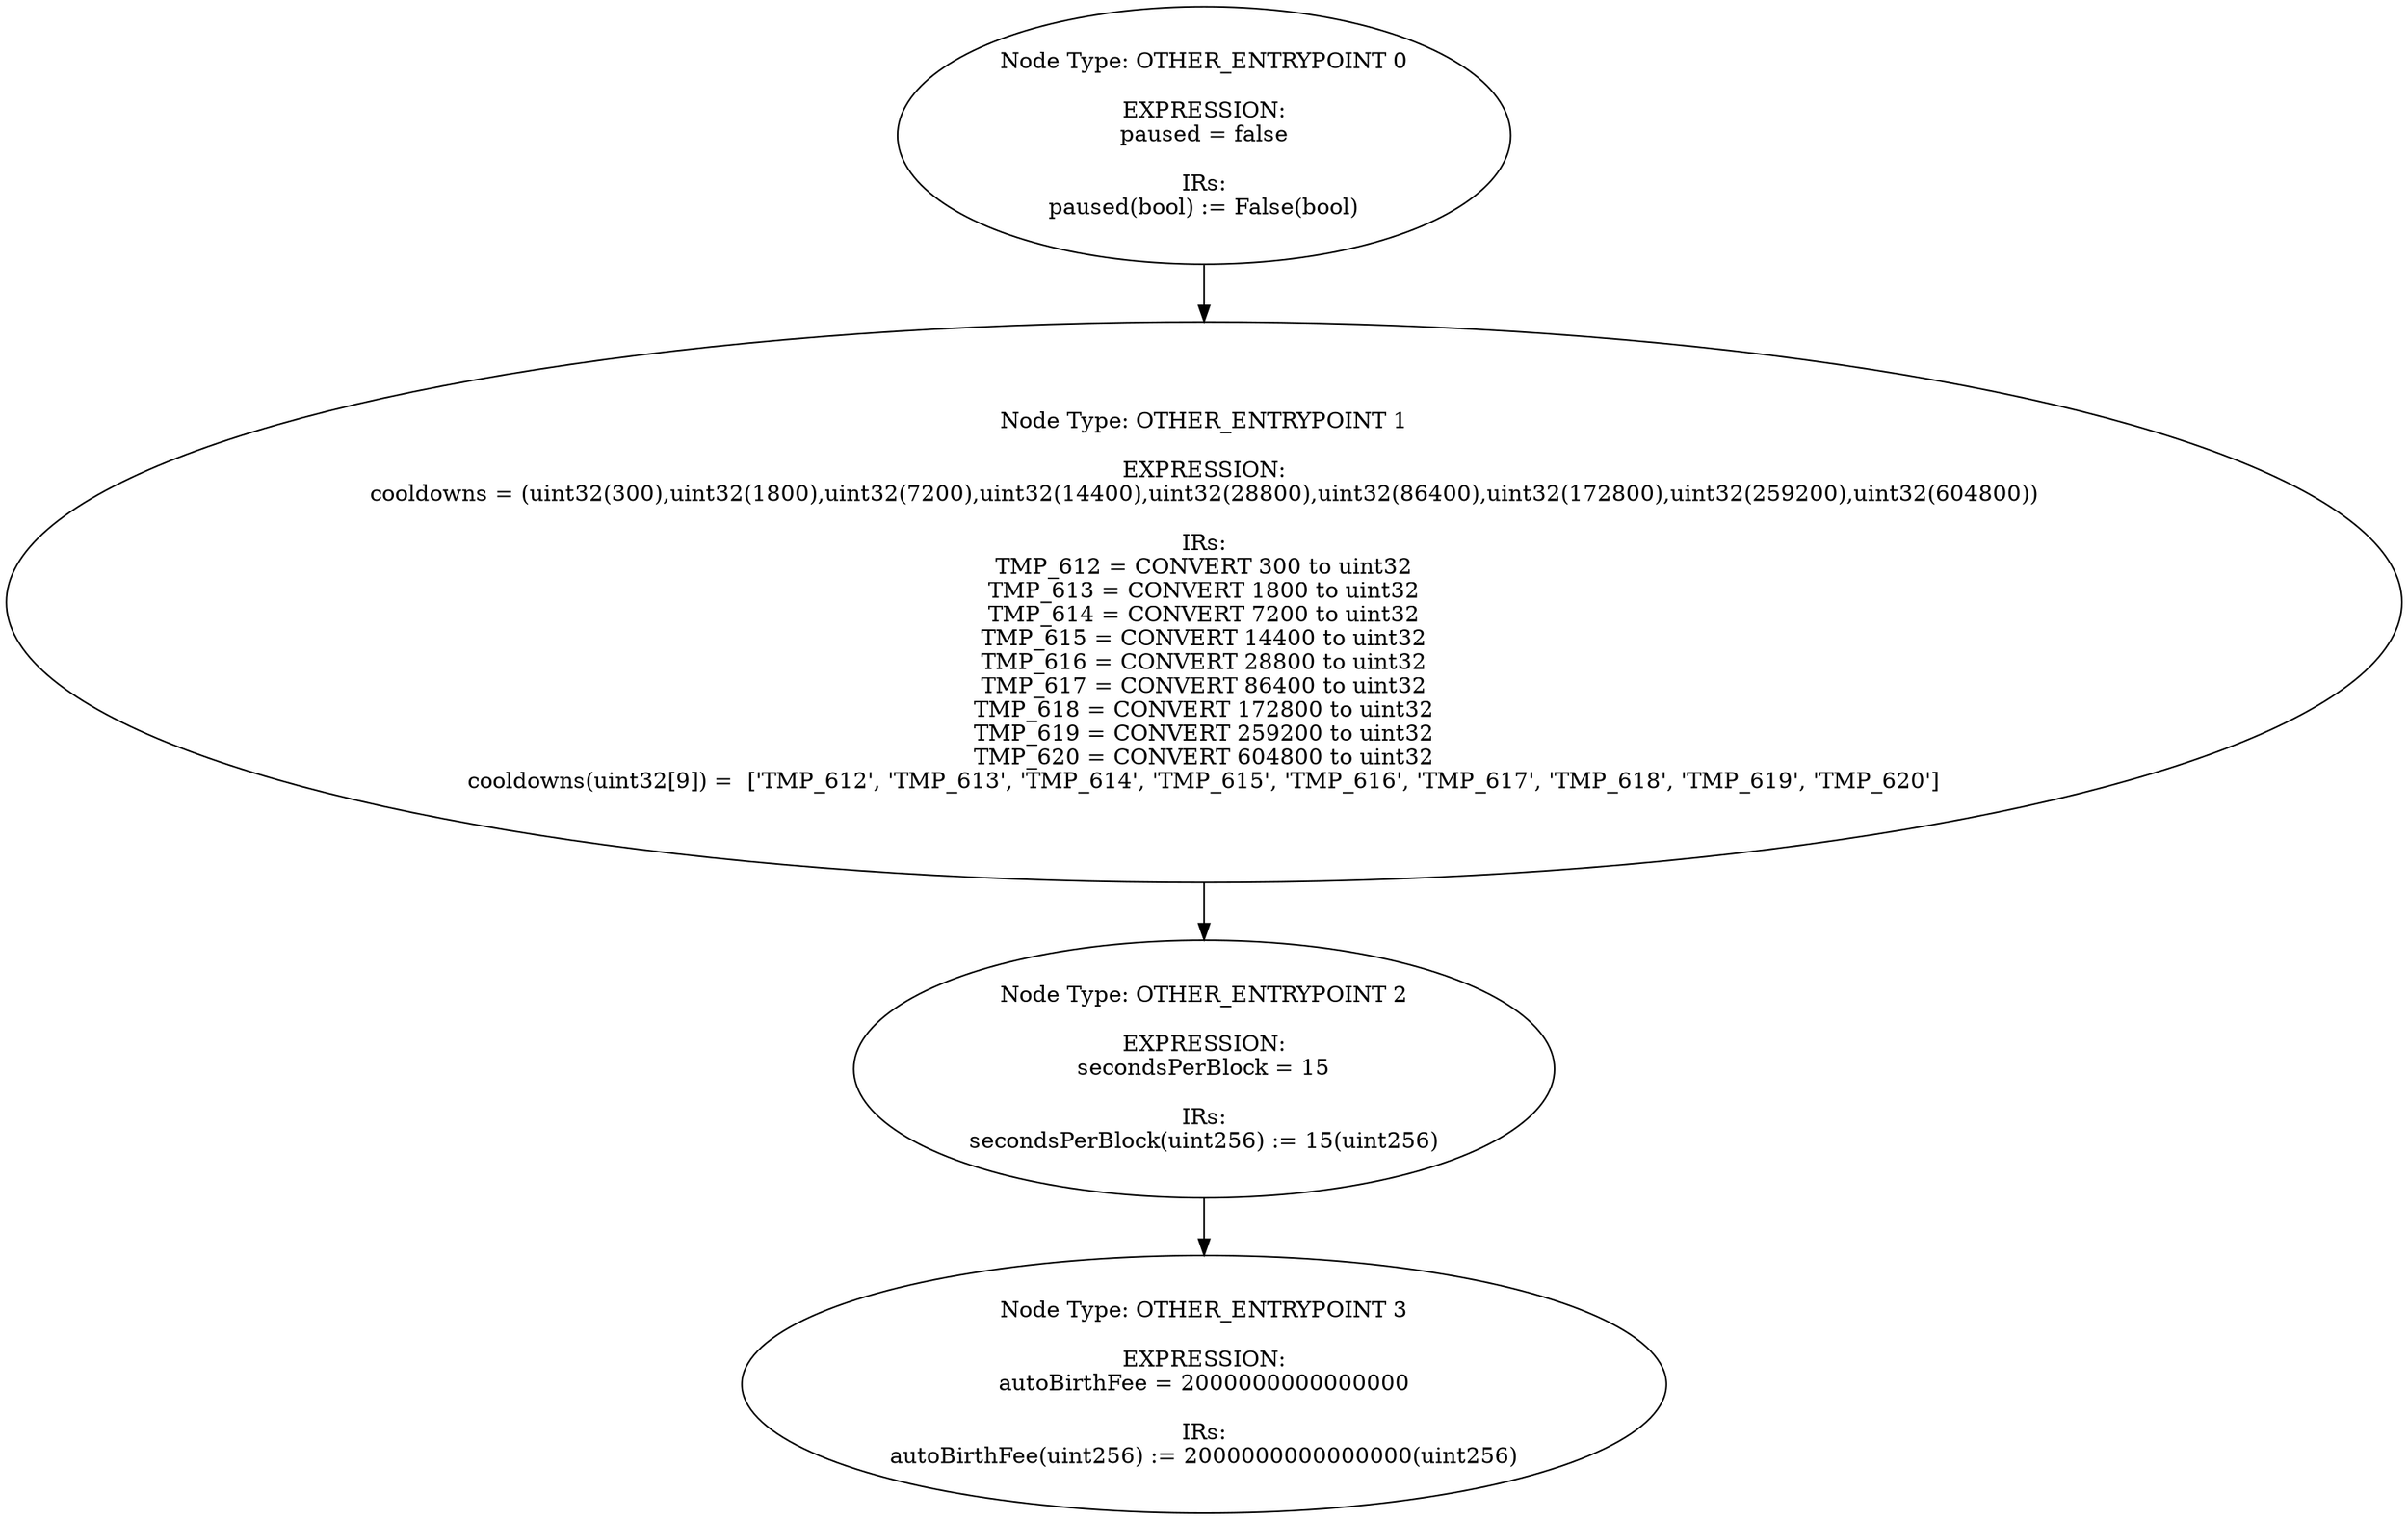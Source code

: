 digraph{
0[label="Node Type: OTHER_ENTRYPOINT 0

EXPRESSION:
paused = false

IRs:
paused(bool) := False(bool)"];
0->1;
1[label="Node Type: OTHER_ENTRYPOINT 1

EXPRESSION:
cooldowns = (uint32(300),uint32(1800),uint32(7200),uint32(14400),uint32(28800),uint32(86400),uint32(172800),uint32(259200),uint32(604800))

IRs:
TMP_612 = CONVERT 300 to uint32
TMP_613 = CONVERT 1800 to uint32
TMP_614 = CONVERT 7200 to uint32
TMP_615 = CONVERT 14400 to uint32
TMP_616 = CONVERT 28800 to uint32
TMP_617 = CONVERT 86400 to uint32
TMP_618 = CONVERT 172800 to uint32
TMP_619 = CONVERT 259200 to uint32
TMP_620 = CONVERT 604800 to uint32
cooldowns(uint32[9]) =  ['TMP_612', 'TMP_613', 'TMP_614', 'TMP_615', 'TMP_616', 'TMP_617', 'TMP_618', 'TMP_619', 'TMP_620']"];
1->2;
2[label="Node Type: OTHER_ENTRYPOINT 2

EXPRESSION:
secondsPerBlock = 15

IRs:
secondsPerBlock(uint256) := 15(uint256)"];
2->3;
3[label="Node Type: OTHER_ENTRYPOINT 3

EXPRESSION:
autoBirthFee = 2000000000000000

IRs:
autoBirthFee(uint256) := 2000000000000000(uint256)"];
}
